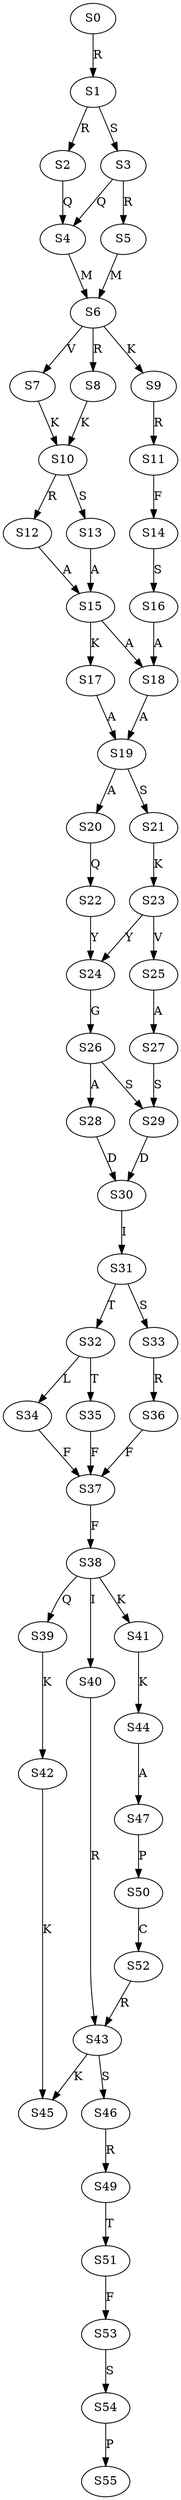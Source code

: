 strict digraph  {
	S0 -> S1 [ label = R ];
	S1 -> S2 [ label = R ];
	S1 -> S3 [ label = S ];
	S2 -> S4 [ label = Q ];
	S3 -> S5 [ label = R ];
	S3 -> S4 [ label = Q ];
	S4 -> S6 [ label = M ];
	S5 -> S6 [ label = M ];
	S6 -> S7 [ label = V ];
	S6 -> S8 [ label = R ];
	S6 -> S9 [ label = K ];
	S7 -> S10 [ label = K ];
	S8 -> S10 [ label = K ];
	S9 -> S11 [ label = R ];
	S10 -> S12 [ label = R ];
	S10 -> S13 [ label = S ];
	S11 -> S14 [ label = F ];
	S12 -> S15 [ label = A ];
	S13 -> S15 [ label = A ];
	S14 -> S16 [ label = S ];
	S15 -> S17 [ label = K ];
	S15 -> S18 [ label = A ];
	S16 -> S18 [ label = A ];
	S17 -> S19 [ label = A ];
	S18 -> S19 [ label = A ];
	S19 -> S20 [ label = A ];
	S19 -> S21 [ label = S ];
	S20 -> S22 [ label = Q ];
	S21 -> S23 [ label = K ];
	S22 -> S24 [ label = Y ];
	S23 -> S25 [ label = V ];
	S23 -> S24 [ label = Y ];
	S24 -> S26 [ label = G ];
	S25 -> S27 [ label = A ];
	S26 -> S28 [ label = A ];
	S26 -> S29 [ label = S ];
	S27 -> S29 [ label = S ];
	S28 -> S30 [ label = D ];
	S29 -> S30 [ label = D ];
	S30 -> S31 [ label = I ];
	S31 -> S32 [ label = T ];
	S31 -> S33 [ label = S ];
	S32 -> S34 [ label = L ];
	S32 -> S35 [ label = T ];
	S33 -> S36 [ label = R ];
	S34 -> S37 [ label = F ];
	S35 -> S37 [ label = F ];
	S36 -> S37 [ label = F ];
	S37 -> S38 [ label = F ];
	S38 -> S39 [ label = Q ];
	S38 -> S40 [ label = I ];
	S38 -> S41 [ label = K ];
	S39 -> S42 [ label = K ];
	S40 -> S43 [ label = R ];
	S41 -> S44 [ label = K ];
	S42 -> S45 [ label = K ];
	S43 -> S45 [ label = K ];
	S43 -> S46 [ label = S ];
	S44 -> S47 [ label = A ];
	S46 -> S49 [ label = R ];
	S47 -> S50 [ label = P ];
	S49 -> S51 [ label = T ];
	S50 -> S52 [ label = C ];
	S51 -> S53 [ label = F ];
	S52 -> S43 [ label = R ];
	S53 -> S54 [ label = S ];
	S54 -> S55 [ label = P ];
}
